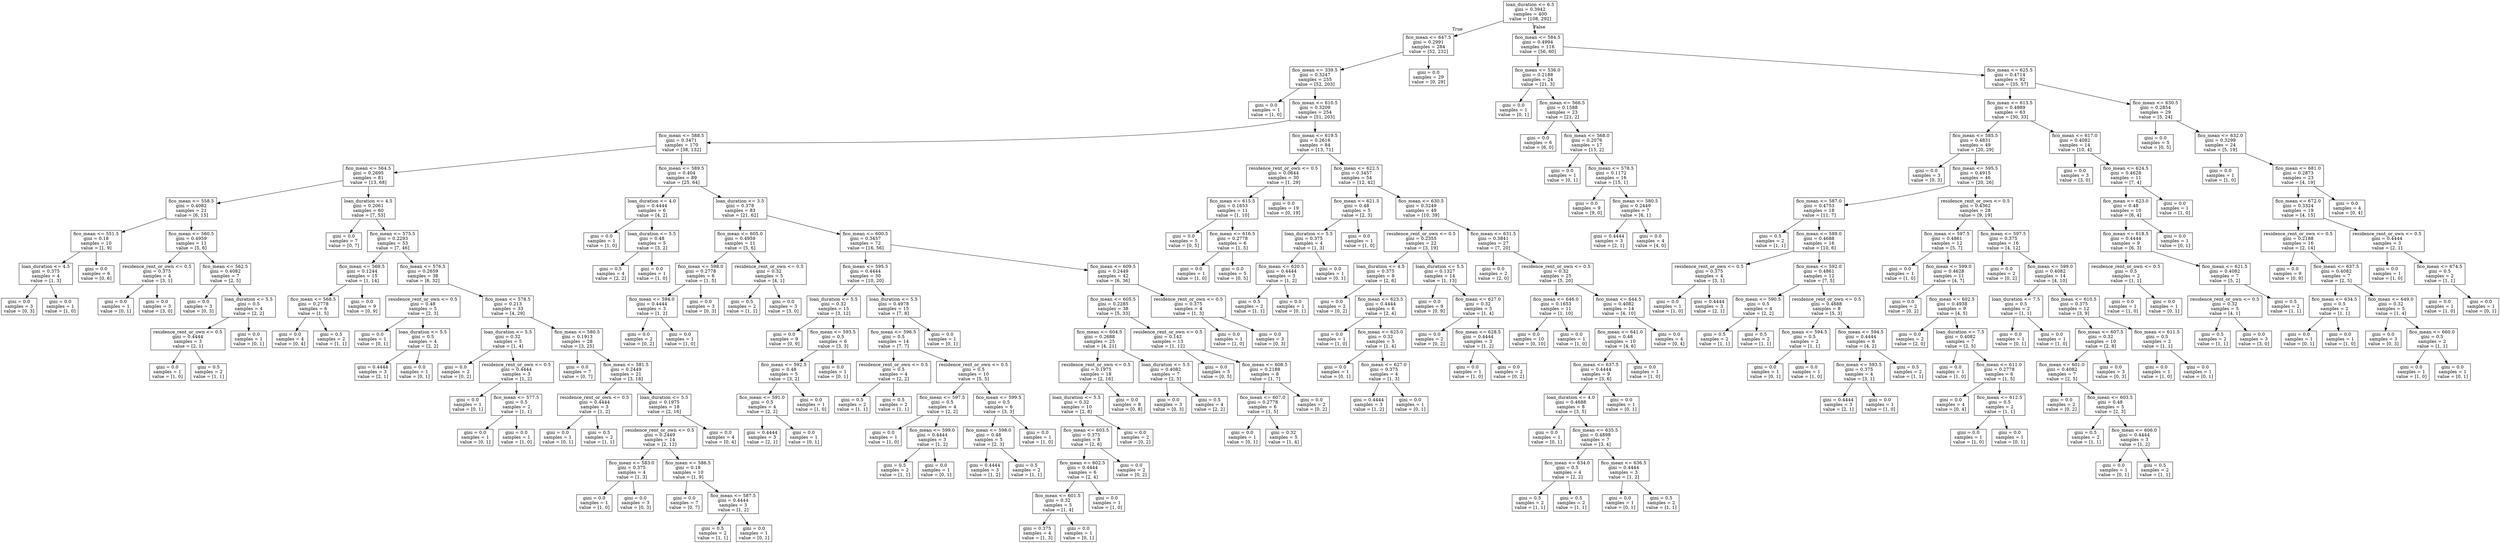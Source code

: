 digraph Tree {
node [shape=box] ;
0 [label="loan_duration <= 6.5\ngini = 0.3942\nsamples = 400\nvalue = [108, 292]"] ;
1 [label="fico_mean <= 647.5\ngini = 0.2991\nsamples = 284\nvalue = [52, 232]"] ;
0 -> 1 [labeldistance=2.5, labelangle=45, headlabel="True"] ;
2 [label="fico_mean <= 339.5\ngini = 0.3247\nsamples = 255\nvalue = [52, 203]"] ;
1 -> 2 ;
3 [label="gini = 0.0\nsamples = 1\nvalue = [1, 0]"] ;
2 -> 3 ;
4 [label="fico_mean <= 610.5\ngini = 0.3209\nsamples = 254\nvalue = [51, 203]"] ;
2 -> 4 ;
5 [label="fico_mean <= 588.5\ngini = 0.3471\nsamples = 170\nvalue = [38, 132]"] ;
4 -> 5 ;
6 [label="fico_mean <= 564.5\ngini = 0.2695\nsamples = 81\nvalue = [13, 68]"] ;
5 -> 6 ;
7 [label="fico_mean <= 558.5\ngini = 0.4082\nsamples = 21\nvalue = [6, 15]"] ;
6 -> 7 ;
8 [label="fico_mean <= 551.5\ngini = 0.18\nsamples = 10\nvalue = [1, 9]"] ;
7 -> 8 ;
9 [label="loan_duration <= 4.5\ngini = 0.375\nsamples = 4\nvalue = [1, 3]"] ;
8 -> 9 ;
10 [label="gini = 0.0\nsamples = 3\nvalue = [0, 3]"] ;
9 -> 10 ;
11 [label="gini = 0.0\nsamples = 1\nvalue = [1, 0]"] ;
9 -> 11 ;
12 [label="gini = 0.0\nsamples = 6\nvalue = [0, 6]"] ;
8 -> 12 ;
13 [label="fico_mean <= 560.5\ngini = 0.4959\nsamples = 11\nvalue = [5, 6]"] ;
7 -> 13 ;
14 [label="residence_rent_or_own <= 0.5\ngini = 0.375\nsamples = 4\nvalue = [3, 1]"] ;
13 -> 14 ;
15 [label="gini = 0.0\nsamples = 1\nvalue = [0, 1]"] ;
14 -> 15 ;
16 [label="gini = 0.0\nsamples = 3\nvalue = [3, 0]"] ;
14 -> 16 ;
17 [label="fico_mean <= 562.5\ngini = 0.4082\nsamples = 7\nvalue = [2, 5]"] ;
13 -> 17 ;
18 [label="gini = 0.0\nsamples = 3\nvalue = [0, 3]"] ;
17 -> 18 ;
19 [label="loan_duration <= 5.5\ngini = 0.5\nsamples = 4\nvalue = [2, 2]"] ;
17 -> 19 ;
20 [label="residence_rent_or_own <= 0.5\ngini = 0.4444\nsamples = 3\nvalue = [2, 1]"] ;
19 -> 20 ;
21 [label="gini = 0.0\nsamples = 1\nvalue = [1, 0]"] ;
20 -> 21 ;
22 [label="gini = 0.5\nsamples = 2\nvalue = [1, 1]"] ;
20 -> 22 ;
23 [label="gini = 0.0\nsamples = 1\nvalue = [0, 1]"] ;
19 -> 23 ;
24 [label="loan_duration <= 4.5\ngini = 0.2061\nsamples = 60\nvalue = [7, 53]"] ;
6 -> 24 ;
25 [label="gini = 0.0\nsamples = 7\nvalue = [0, 7]"] ;
24 -> 25 ;
26 [label="fico_mean <= 575.5\ngini = 0.2293\nsamples = 53\nvalue = [7, 46]"] ;
24 -> 26 ;
27 [label="fico_mean <= 569.5\ngini = 0.1244\nsamples = 15\nvalue = [1, 14]"] ;
26 -> 27 ;
28 [label="fico_mean <= 568.5\ngini = 0.2778\nsamples = 6\nvalue = [1, 5]"] ;
27 -> 28 ;
29 [label="gini = 0.0\nsamples = 4\nvalue = [0, 4]"] ;
28 -> 29 ;
30 [label="gini = 0.5\nsamples = 2\nvalue = [1, 1]"] ;
28 -> 30 ;
31 [label="gini = 0.0\nsamples = 9\nvalue = [0, 9]"] ;
27 -> 31 ;
32 [label="fico_mean <= 576.5\ngini = 0.2659\nsamples = 38\nvalue = [6, 32]"] ;
26 -> 32 ;
33 [label="residence_rent_or_own <= 0.5\ngini = 0.48\nsamples = 5\nvalue = [2, 3]"] ;
32 -> 33 ;
34 [label="gini = 0.0\nsamples = 1\nvalue = [0, 1]"] ;
33 -> 34 ;
35 [label="loan_duration <= 5.5\ngini = 0.5\nsamples = 4\nvalue = [2, 2]"] ;
33 -> 35 ;
36 [label="gini = 0.4444\nsamples = 3\nvalue = [2, 1]"] ;
35 -> 36 ;
37 [label="gini = 0.0\nsamples = 1\nvalue = [0, 1]"] ;
35 -> 37 ;
38 [label="fico_mean <= 578.5\ngini = 0.213\nsamples = 33\nvalue = [4, 29]"] ;
32 -> 38 ;
39 [label="loan_duration <= 5.5\ngini = 0.32\nsamples = 5\nvalue = [1, 4]"] ;
38 -> 39 ;
40 [label="gini = 0.0\nsamples = 2\nvalue = [0, 2]"] ;
39 -> 40 ;
41 [label="residence_rent_or_own <= 0.5\ngini = 0.4444\nsamples = 3\nvalue = [1, 2]"] ;
39 -> 41 ;
42 [label="gini = 0.0\nsamples = 1\nvalue = [0, 1]"] ;
41 -> 42 ;
43 [label="fico_mean <= 577.5\ngini = 0.5\nsamples = 2\nvalue = [1, 1]"] ;
41 -> 43 ;
44 [label="gini = 0.0\nsamples = 1\nvalue = [0, 1]"] ;
43 -> 44 ;
45 [label="gini = 0.0\nsamples = 1\nvalue = [1, 0]"] ;
43 -> 45 ;
46 [label="fico_mean <= 580.5\ngini = 0.1913\nsamples = 28\nvalue = [3, 25]"] ;
38 -> 46 ;
47 [label="gini = 0.0\nsamples = 7\nvalue = [0, 7]"] ;
46 -> 47 ;
48 [label="fico_mean <= 581.5\ngini = 0.2449\nsamples = 21\nvalue = [3, 18]"] ;
46 -> 48 ;
49 [label="residence_rent_or_own <= 0.5\ngini = 0.4444\nsamples = 3\nvalue = [1, 2]"] ;
48 -> 49 ;
50 [label="gini = 0.0\nsamples = 1\nvalue = [0, 1]"] ;
49 -> 50 ;
51 [label="gini = 0.5\nsamples = 2\nvalue = [1, 1]"] ;
49 -> 51 ;
52 [label="loan_duration <= 5.5\ngini = 0.1975\nsamples = 18\nvalue = [2, 16]"] ;
48 -> 52 ;
53 [label="residence_rent_or_own <= 0.5\ngini = 0.2449\nsamples = 14\nvalue = [2, 12]"] ;
52 -> 53 ;
54 [label="fico_mean <= 583.0\ngini = 0.375\nsamples = 4\nvalue = [1, 3]"] ;
53 -> 54 ;
55 [label="gini = 0.0\nsamples = 1\nvalue = [1, 0]"] ;
54 -> 55 ;
56 [label="gini = 0.0\nsamples = 3\nvalue = [0, 3]"] ;
54 -> 56 ;
57 [label="fico_mean <= 586.5\ngini = 0.18\nsamples = 10\nvalue = [1, 9]"] ;
53 -> 57 ;
58 [label="gini = 0.0\nsamples = 7\nvalue = [0, 7]"] ;
57 -> 58 ;
59 [label="fico_mean <= 587.5\ngini = 0.4444\nsamples = 3\nvalue = [1, 2]"] ;
57 -> 59 ;
60 [label="gini = 0.5\nsamples = 2\nvalue = [1, 1]"] ;
59 -> 60 ;
61 [label="gini = 0.0\nsamples = 1\nvalue = [0, 1]"] ;
59 -> 61 ;
62 [label="gini = 0.0\nsamples = 4\nvalue = [0, 4]"] ;
52 -> 62 ;
63 [label="fico_mean <= 589.5\ngini = 0.404\nsamples = 89\nvalue = [25, 64]"] ;
5 -> 63 ;
64 [label="loan_duration <= 4.0\ngini = 0.4444\nsamples = 6\nvalue = [4, 2]"] ;
63 -> 64 ;
65 [label="gini = 0.0\nsamples = 1\nvalue = [1, 0]"] ;
64 -> 65 ;
66 [label="loan_duration <= 5.5\ngini = 0.48\nsamples = 5\nvalue = [3, 2]"] ;
64 -> 66 ;
67 [label="gini = 0.5\nsamples = 4\nvalue = [2, 2]"] ;
66 -> 67 ;
68 [label="gini = 0.0\nsamples = 1\nvalue = [1, 0]"] ;
66 -> 68 ;
69 [label="loan_duration <= 3.5\ngini = 0.378\nsamples = 83\nvalue = [21, 62]"] ;
63 -> 69 ;
70 [label="fico_mean <= 605.0\ngini = 0.4959\nsamples = 11\nvalue = [5, 6]"] ;
69 -> 70 ;
71 [label="fico_mean <= 598.0\ngini = 0.2778\nsamples = 6\nvalue = [1, 5]"] ;
70 -> 71 ;
72 [label="fico_mean <= 594.0\ngini = 0.4444\nsamples = 3\nvalue = [1, 2]"] ;
71 -> 72 ;
73 [label="gini = 0.0\nsamples = 2\nvalue = [0, 2]"] ;
72 -> 73 ;
74 [label="gini = 0.0\nsamples = 1\nvalue = [1, 0]"] ;
72 -> 74 ;
75 [label="gini = 0.0\nsamples = 3\nvalue = [0, 3]"] ;
71 -> 75 ;
76 [label="residence_rent_or_own <= 0.5\ngini = 0.32\nsamples = 5\nvalue = [4, 1]"] ;
70 -> 76 ;
77 [label="gini = 0.5\nsamples = 2\nvalue = [1, 1]"] ;
76 -> 77 ;
78 [label="gini = 0.0\nsamples = 3\nvalue = [3, 0]"] ;
76 -> 78 ;
79 [label="fico_mean <= 600.5\ngini = 0.3457\nsamples = 72\nvalue = [16, 56]"] ;
69 -> 79 ;
80 [label="fico_mean <= 595.5\ngini = 0.4444\nsamples = 30\nvalue = [10, 20]"] ;
79 -> 80 ;
81 [label="loan_duration <= 5.5\ngini = 0.32\nsamples = 15\nvalue = [3, 12]"] ;
80 -> 81 ;
82 [label="gini = 0.0\nsamples = 9\nvalue = [0, 9]"] ;
81 -> 82 ;
83 [label="fico_mean <= 593.5\ngini = 0.5\nsamples = 6\nvalue = [3, 3]"] ;
81 -> 83 ;
84 [label="fico_mean <= 592.5\ngini = 0.48\nsamples = 5\nvalue = [3, 2]"] ;
83 -> 84 ;
85 [label="fico_mean <= 591.0\ngini = 0.5\nsamples = 4\nvalue = [2, 2]"] ;
84 -> 85 ;
86 [label="gini = 0.4444\nsamples = 3\nvalue = [2, 1]"] ;
85 -> 86 ;
87 [label="gini = 0.0\nsamples = 1\nvalue = [0, 1]"] ;
85 -> 87 ;
88 [label="gini = 0.0\nsamples = 1\nvalue = [1, 0]"] ;
84 -> 88 ;
89 [label="gini = 0.0\nsamples = 1\nvalue = [0, 1]"] ;
83 -> 89 ;
90 [label="loan_duration <= 5.5\ngini = 0.4978\nsamples = 15\nvalue = [7, 8]"] ;
80 -> 90 ;
91 [label="fico_mean <= 596.5\ngini = 0.5\nsamples = 14\nvalue = [7, 7]"] ;
90 -> 91 ;
92 [label="residence_rent_or_own <= 0.5\ngini = 0.5\nsamples = 4\nvalue = [2, 2]"] ;
91 -> 92 ;
93 [label="gini = 0.5\nsamples = 2\nvalue = [1, 1]"] ;
92 -> 93 ;
94 [label="gini = 0.5\nsamples = 2\nvalue = [1, 1]"] ;
92 -> 94 ;
95 [label="residence_rent_or_own <= 0.5\ngini = 0.5\nsamples = 10\nvalue = [5, 5]"] ;
91 -> 95 ;
96 [label="fico_mean <= 597.5\ngini = 0.5\nsamples = 4\nvalue = [2, 2]"] ;
95 -> 96 ;
97 [label="gini = 0.0\nsamples = 1\nvalue = [1, 0]"] ;
96 -> 97 ;
98 [label="fico_mean <= 599.0\ngini = 0.4444\nsamples = 3\nvalue = [1, 2]"] ;
96 -> 98 ;
99 [label="gini = 0.5\nsamples = 2\nvalue = [1, 1]"] ;
98 -> 99 ;
100 [label="gini = 0.0\nsamples = 1\nvalue = [0, 1]"] ;
98 -> 100 ;
101 [label="fico_mean <= 599.5\ngini = 0.5\nsamples = 6\nvalue = [3, 3]"] ;
95 -> 101 ;
102 [label="fico_mean <= 598.0\ngini = 0.48\nsamples = 5\nvalue = [2, 3]"] ;
101 -> 102 ;
103 [label="gini = 0.4444\nsamples = 3\nvalue = [1, 2]"] ;
102 -> 103 ;
104 [label="gini = 0.5\nsamples = 2\nvalue = [1, 1]"] ;
102 -> 104 ;
105 [label="gini = 0.0\nsamples = 1\nvalue = [1, 0]"] ;
101 -> 105 ;
106 [label="gini = 0.0\nsamples = 1\nvalue = [0, 1]"] ;
90 -> 106 ;
107 [label="fico_mean <= 609.5\ngini = 0.2449\nsamples = 42\nvalue = [6, 36]"] ;
79 -> 107 ;
108 [label="fico_mean <= 605.5\ngini = 0.2285\nsamples = 38\nvalue = [5, 33]"] ;
107 -> 108 ;
109 [label="fico_mean <= 604.5\ngini = 0.2688\nsamples = 25\nvalue = [4, 21]"] ;
108 -> 109 ;
110 [label="residence_rent_or_own <= 0.5\ngini = 0.1975\nsamples = 18\nvalue = [2, 16]"] ;
109 -> 110 ;
111 [label="loan_duration <= 5.5\ngini = 0.32\nsamples = 10\nvalue = [2, 8]"] ;
110 -> 111 ;
112 [label="fico_mean <= 603.5\ngini = 0.375\nsamples = 8\nvalue = [2, 6]"] ;
111 -> 112 ;
113 [label="fico_mean <= 602.5\ngini = 0.4444\nsamples = 6\nvalue = [2, 4]"] ;
112 -> 113 ;
114 [label="fico_mean <= 601.5\ngini = 0.32\nsamples = 5\nvalue = [1, 4]"] ;
113 -> 114 ;
115 [label="gini = 0.375\nsamples = 4\nvalue = [1, 3]"] ;
114 -> 115 ;
116 [label="gini = 0.0\nsamples = 1\nvalue = [0, 1]"] ;
114 -> 116 ;
117 [label="gini = 0.0\nsamples = 1\nvalue = [1, 0]"] ;
113 -> 117 ;
118 [label="gini = 0.0\nsamples = 2\nvalue = [0, 2]"] ;
112 -> 118 ;
119 [label="gini = 0.0\nsamples = 2\nvalue = [0, 2]"] ;
111 -> 119 ;
120 [label="gini = 0.0\nsamples = 8\nvalue = [0, 8]"] ;
110 -> 120 ;
121 [label="loan_duration <= 5.5\ngini = 0.4082\nsamples = 7\nvalue = [2, 5]"] ;
109 -> 121 ;
122 [label="gini = 0.0\nsamples = 3\nvalue = [0, 3]"] ;
121 -> 122 ;
123 [label="gini = 0.5\nsamples = 4\nvalue = [2, 2]"] ;
121 -> 123 ;
124 [label="residence_rent_or_own <= 0.5\ngini = 0.142\nsamples = 13\nvalue = [1, 12]"] ;
108 -> 124 ;
125 [label="gini = 0.0\nsamples = 5\nvalue = [0, 5]"] ;
124 -> 125 ;
126 [label="fico_mean <= 608.5\ngini = 0.2188\nsamples = 8\nvalue = [1, 7]"] ;
124 -> 126 ;
127 [label="fico_mean <= 607.0\ngini = 0.2778\nsamples = 6\nvalue = [1, 5]"] ;
126 -> 127 ;
128 [label="gini = 0.0\nsamples = 1\nvalue = [0, 1]"] ;
127 -> 128 ;
129 [label="gini = 0.32\nsamples = 5\nvalue = [1, 4]"] ;
127 -> 129 ;
130 [label="gini = 0.0\nsamples = 2\nvalue = [0, 2]"] ;
126 -> 130 ;
131 [label="residence_rent_or_own <= 0.5\ngini = 0.375\nsamples = 4\nvalue = [1, 3]"] ;
107 -> 131 ;
132 [label="gini = 0.0\nsamples = 1\nvalue = [1, 0]"] ;
131 -> 132 ;
133 [label="gini = 0.0\nsamples = 3\nvalue = [0, 3]"] ;
131 -> 133 ;
134 [label="fico_mean <= 619.5\ngini = 0.2616\nsamples = 84\nvalue = [13, 71]"] ;
4 -> 134 ;
135 [label="residence_rent_or_own <= 0.5\ngini = 0.0644\nsamples = 30\nvalue = [1, 29]"] ;
134 -> 135 ;
136 [label="fico_mean <= 615.5\ngini = 0.1653\nsamples = 11\nvalue = [1, 10]"] ;
135 -> 136 ;
137 [label="gini = 0.0\nsamples = 5\nvalue = [0, 5]"] ;
136 -> 137 ;
138 [label="fico_mean <= 616.5\ngini = 0.2778\nsamples = 6\nvalue = [1, 5]"] ;
136 -> 138 ;
139 [label="gini = 0.0\nsamples = 1\nvalue = [1, 0]"] ;
138 -> 139 ;
140 [label="gini = 0.0\nsamples = 5\nvalue = [0, 5]"] ;
138 -> 140 ;
141 [label="gini = 0.0\nsamples = 19\nvalue = [0, 19]"] ;
135 -> 141 ;
142 [label="fico_mean <= 622.5\ngini = 0.3457\nsamples = 54\nvalue = [12, 42]"] ;
134 -> 142 ;
143 [label="fico_mean <= 621.5\ngini = 0.48\nsamples = 5\nvalue = [2, 3]"] ;
142 -> 143 ;
144 [label="loan_duration <= 5.5\ngini = 0.375\nsamples = 4\nvalue = [1, 3]"] ;
143 -> 144 ;
145 [label="fico_mean <= 620.5\ngini = 0.4444\nsamples = 3\nvalue = [1, 2]"] ;
144 -> 145 ;
146 [label="gini = 0.5\nsamples = 2\nvalue = [1, 1]"] ;
145 -> 146 ;
147 [label="gini = 0.0\nsamples = 1\nvalue = [0, 1]"] ;
145 -> 147 ;
148 [label="gini = 0.0\nsamples = 1\nvalue = [0, 1]"] ;
144 -> 148 ;
149 [label="gini = 0.0\nsamples = 1\nvalue = [1, 0]"] ;
143 -> 149 ;
150 [label="fico_mean <= 630.5\ngini = 0.3249\nsamples = 49\nvalue = [10, 39]"] ;
142 -> 150 ;
151 [label="residence_rent_or_own <= 0.5\ngini = 0.2355\nsamples = 22\nvalue = [3, 19]"] ;
150 -> 151 ;
152 [label="loan_duration <= 4.5\ngini = 0.375\nsamples = 8\nvalue = [2, 6]"] ;
151 -> 152 ;
153 [label="gini = 0.0\nsamples = 2\nvalue = [0, 2]"] ;
152 -> 153 ;
154 [label="fico_mean <= 623.5\ngini = 0.4444\nsamples = 6\nvalue = [2, 4]"] ;
152 -> 154 ;
155 [label="gini = 0.0\nsamples = 1\nvalue = [1, 0]"] ;
154 -> 155 ;
156 [label="fico_mean <= 625.0\ngini = 0.32\nsamples = 5\nvalue = [1, 4]"] ;
154 -> 156 ;
157 [label="gini = 0.0\nsamples = 1\nvalue = [0, 1]"] ;
156 -> 157 ;
158 [label="fico_mean <= 627.0\ngini = 0.375\nsamples = 4\nvalue = [1, 3]"] ;
156 -> 158 ;
159 [label="gini = 0.4444\nsamples = 3\nvalue = [1, 2]"] ;
158 -> 159 ;
160 [label="gini = 0.0\nsamples = 1\nvalue = [0, 1]"] ;
158 -> 160 ;
161 [label="loan_duration <= 5.5\ngini = 0.1327\nsamples = 14\nvalue = [1, 13]"] ;
151 -> 161 ;
162 [label="gini = 0.0\nsamples = 9\nvalue = [0, 9]"] ;
161 -> 162 ;
163 [label="fico_mean <= 627.0\ngini = 0.32\nsamples = 5\nvalue = [1, 4]"] ;
161 -> 163 ;
164 [label="gini = 0.0\nsamples = 2\nvalue = [0, 2]"] ;
163 -> 164 ;
165 [label="fico_mean <= 628.5\ngini = 0.4444\nsamples = 3\nvalue = [1, 2]"] ;
163 -> 165 ;
166 [label="gini = 0.0\nsamples = 1\nvalue = [1, 0]"] ;
165 -> 166 ;
167 [label="gini = 0.0\nsamples = 2\nvalue = [0, 2]"] ;
165 -> 167 ;
168 [label="fico_mean <= 631.5\ngini = 0.3841\nsamples = 27\nvalue = [7, 20]"] ;
150 -> 168 ;
169 [label="gini = 0.0\nsamples = 2\nvalue = [2, 0]"] ;
168 -> 169 ;
170 [label="residence_rent_or_own <= 0.5\ngini = 0.32\nsamples = 25\nvalue = [5, 20]"] ;
168 -> 170 ;
171 [label="fico_mean <= 646.0\ngini = 0.1653\nsamples = 11\nvalue = [1, 10]"] ;
170 -> 171 ;
172 [label="gini = 0.0\nsamples = 10\nvalue = [0, 10]"] ;
171 -> 172 ;
173 [label="gini = 0.0\nsamples = 1\nvalue = [1, 0]"] ;
171 -> 173 ;
174 [label="fico_mean <= 644.5\ngini = 0.4082\nsamples = 14\nvalue = [4, 10]"] ;
170 -> 174 ;
175 [label="fico_mean <= 641.0\ngini = 0.48\nsamples = 10\nvalue = [4, 6]"] ;
174 -> 175 ;
176 [label="fico_mean <= 637.5\ngini = 0.4444\nsamples = 9\nvalue = [3, 6]"] ;
175 -> 176 ;
177 [label="loan_duration <= 4.0\ngini = 0.4688\nsamples = 8\nvalue = [3, 5]"] ;
176 -> 177 ;
178 [label="gini = 0.0\nsamples = 1\nvalue = [0, 1]"] ;
177 -> 178 ;
179 [label="fico_mean <= 635.5\ngini = 0.4898\nsamples = 7\nvalue = [3, 4]"] ;
177 -> 179 ;
180 [label="fico_mean <= 634.0\ngini = 0.5\nsamples = 4\nvalue = [2, 2]"] ;
179 -> 180 ;
181 [label="gini = 0.5\nsamples = 2\nvalue = [1, 1]"] ;
180 -> 181 ;
182 [label="gini = 0.5\nsamples = 2\nvalue = [1, 1]"] ;
180 -> 182 ;
183 [label="fico_mean <= 636.5\ngini = 0.4444\nsamples = 3\nvalue = [1, 2]"] ;
179 -> 183 ;
184 [label="gini = 0.0\nsamples = 1\nvalue = [0, 1]"] ;
183 -> 184 ;
185 [label="gini = 0.5\nsamples = 2\nvalue = [1, 1]"] ;
183 -> 185 ;
186 [label="gini = 0.0\nsamples = 1\nvalue = [0, 1]"] ;
176 -> 186 ;
187 [label="gini = 0.0\nsamples = 1\nvalue = [1, 0]"] ;
175 -> 187 ;
188 [label="gini = 0.0\nsamples = 4\nvalue = [0, 4]"] ;
174 -> 188 ;
189 [label="gini = 0.0\nsamples = 29\nvalue = [0, 29]"] ;
1 -> 189 ;
190 [label="fico_mean <= 584.5\ngini = 0.4994\nsamples = 116\nvalue = [56, 60]"] ;
0 -> 190 [labeldistance=2.5, labelangle=-45, headlabel="False"] ;
191 [label="fico_mean <= 536.0\ngini = 0.2188\nsamples = 24\nvalue = [21, 3]"] ;
190 -> 191 ;
192 [label="gini = 0.0\nsamples = 1\nvalue = [0, 1]"] ;
191 -> 192 ;
193 [label="fico_mean <= 566.5\ngini = 0.1588\nsamples = 23\nvalue = [21, 2]"] ;
191 -> 193 ;
194 [label="gini = 0.0\nsamples = 6\nvalue = [6, 0]"] ;
193 -> 194 ;
195 [label="fico_mean <= 568.0\ngini = 0.2076\nsamples = 17\nvalue = [15, 2]"] ;
193 -> 195 ;
196 [label="gini = 0.0\nsamples = 1\nvalue = [0, 1]"] ;
195 -> 196 ;
197 [label="fico_mean <= 578.5\ngini = 0.1172\nsamples = 16\nvalue = [15, 1]"] ;
195 -> 197 ;
198 [label="gini = 0.0\nsamples = 9\nvalue = [9, 0]"] ;
197 -> 198 ;
199 [label="fico_mean <= 580.5\ngini = 0.2449\nsamples = 7\nvalue = [6, 1]"] ;
197 -> 199 ;
200 [label="gini = 0.4444\nsamples = 3\nvalue = [2, 1]"] ;
199 -> 200 ;
201 [label="gini = 0.0\nsamples = 4\nvalue = [4, 0]"] ;
199 -> 201 ;
202 [label="fico_mean <= 625.5\ngini = 0.4714\nsamples = 92\nvalue = [35, 57]"] ;
190 -> 202 ;
203 [label="fico_mean <= 613.5\ngini = 0.4989\nsamples = 63\nvalue = [30, 33]"] ;
202 -> 203 ;
204 [label="fico_mean <= 585.5\ngini = 0.4831\nsamples = 49\nvalue = [20, 29]"] ;
203 -> 204 ;
205 [label="gini = 0.0\nsamples = 3\nvalue = [0, 3]"] ;
204 -> 205 ;
206 [label="fico_mean <= 595.5\ngini = 0.4915\nsamples = 46\nvalue = [20, 26]"] ;
204 -> 206 ;
207 [label="fico_mean <= 587.0\ngini = 0.4753\nsamples = 18\nvalue = [11, 7]"] ;
206 -> 207 ;
208 [label="gini = 0.5\nsamples = 2\nvalue = [1, 1]"] ;
207 -> 208 ;
209 [label="fico_mean <= 589.0\ngini = 0.4688\nsamples = 16\nvalue = [10, 6]"] ;
207 -> 209 ;
210 [label="residence_rent_or_own <= 0.5\ngini = 0.375\nsamples = 4\nvalue = [3, 1]"] ;
209 -> 210 ;
211 [label="gini = 0.0\nsamples = 1\nvalue = [1, 0]"] ;
210 -> 211 ;
212 [label="gini = 0.4444\nsamples = 3\nvalue = [2, 1]"] ;
210 -> 212 ;
213 [label="fico_mean <= 592.0\ngini = 0.4861\nsamples = 12\nvalue = [7, 5]"] ;
209 -> 213 ;
214 [label="fico_mean <= 590.5\ngini = 0.5\nsamples = 4\nvalue = [2, 2]"] ;
213 -> 214 ;
215 [label="gini = 0.5\nsamples = 2\nvalue = [1, 1]"] ;
214 -> 215 ;
216 [label="gini = 0.5\nsamples = 2\nvalue = [1, 1]"] ;
214 -> 216 ;
217 [label="residence_rent_or_own <= 0.5\ngini = 0.4688\nsamples = 8\nvalue = [5, 3]"] ;
213 -> 217 ;
218 [label="fico_mean <= 594.5\ngini = 0.5\nsamples = 2\nvalue = [1, 1]"] ;
217 -> 218 ;
219 [label="gini = 0.0\nsamples = 1\nvalue = [0, 1]"] ;
218 -> 219 ;
220 [label="gini = 0.0\nsamples = 1\nvalue = [1, 0]"] ;
218 -> 220 ;
221 [label="fico_mean <= 594.5\ngini = 0.4444\nsamples = 6\nvalue = [4, 2]"] ;
217 -> 221 ;
222 [label="fico_mean <= 593.5\ngini = 0.375\nsamples = 4\nvalue = [3, 1]"] ;
221 -> 222 ;
223 [label="gini = 0.4444\nsamples = 3\nvalue = [2, 1]"] ;
222 -> 223 ;
224 [label="gini = 0.0\nsamples = 1\nvalue = [1, 0]"] ;
222 -> 224 ;
225 [label="gini = 0.5\nsamples = 2\nvalue = [1, 1]"] ;
221 -> 225 ;
226 [label="residence_rent_or_own <= 0.5\ngini = 0.4362\nsamples = 28\nvalue = [9, 19]"] ;
206 -> 226 ;
227 [label="fico_mean <= 597.5\ngini = 0.4861\nsamples = 12\nvalue = [5, 7]"] ;
226 -> 227 ;
228 [label="gini = 0.0\nsamples = 1\nvalue = [1, 0]"] ;
227 -> 228 ;
229 [label="fico_mean <= 599.0\ngini = 0.4628\nsamples = 11\nvalue = [4, 7]"] ;
227 -> 229 ;
230 [label="gini = 0.0\nsamples = 2\nvalue = [0, 2]"] ;
229 -> 230 ;
231 [label="fico_mean <= 602.5\ngini = 0.4938\nsamples = 9\nvalue = [4, 5]"] ;
229 -> 231 ;
232 [label="gini = 0.0\nsamples = 2\nvalue = [2, 0]"] ;
231 -> 232 ;
233 [label="loan_duration <= 7.5\ngini = 0.4082\nsamples = 7\nvalue = [2, 5]"] ;
231 -> 233 ;
234 [label="gini = 0.0\nsamples = 1\nvalue = [1, 0]"] ;
233 -> 234 ;
235 [label="fico_mean <= 611.0\ngini = 0.2778\nsamples = 6\nvalue = [1, 5]"] ;
233 -> 235 ;
236 [label="gini = 0.0\nsamples = 4\nvalue = [0, 4]"] ;
235 -> 236 ;
237 [label="fico_mean <= 612.5\ngini = 0.5\nsamples = 2\nvalue = [1, 1]"] ;
235 -> 237 ;
238 [label="gini = 0.0\nsamples = 1\nvalue = [1, 0]"] ;
237 -> 238 ;
239 [label="gini = 0.0\nsamples = 1\nvalue = [0, 1]"] ;
237 -> 239 ;
240 [label="fico_mean <= 597.5\ngini = 0.375\nsamples = 16\nvalue = [4, 12]"] ;
226 -> 240 ;
241 [label="gini = 0.0\nsamples = 2\nvalue = [0, 2]"] ;
240 -> 241 ;
242 [label="fico_mean <= 599.0\ngini = 0.4082\nsamples = 14\nvalue = [4, 10]"] ;
240 -> 242 ;
243 [label="loan_duration <= 7.5\ngini = 0.5\nsamples = 2\nvalue = [1, 1]"] ;
242 -> 243 ;
244 [label="gini = 0.0\nsamples = 1\nvalue = [0, 1]"] ;
243 -> 244 ;
245 [label="gini = 0.0\nsamples = 1\nvalue = [1, 0]"] ;
243 -> 245 ;
246 [label="fico_mean <= 610.5\ngini = 0.375\nsamples = 12\nvalue = [3, 9]"] ;
242 -> 246 ;
247 [label="fico_mean <= 607.5\ngini = 0.32\nsamples = 10\nvalue = [2, 8]"] ;
246 -> 247 ;
248 [label="fico_mean <= 601.0\ngini = 0.4082\nsamples = 7\nvalue = [2, 5]"] ;
247 -> 248 ;
249 [label="gini = 0.0\nsamples = 2\nvalue = [0, 2]"] ;
248 -> 249 ;
250 [label="fico_mean <= 603.5\ngini = 0.48\nsamples = 5\nvalue = [2, 3]"] ;
248 -> 250 ;
251 [label="gini = 0.5\nsamples = 2\nvalue = [1, 1]"] ;
250 -> 251 ;
252 [label="fico_mean <= 606.0\ngini = 0.4444\nsamples = 3\nvalue = [1, 2]"] ;
250 -> 252 ;
253 [label="gini = 0.0\nsamples = 1\nvalue = [0, 1]"] ;
252 -> 253 ;
254 [label="gini = 0.5\nsamples = 2\nvalue = [1, 1]"] ;
252 -> 254 ;
255 [label="gini = 0.0\nsamples = 3\nvalue = [0, 3]"] ;
247 -> 255 ;
256 [label="fico_mean <= 611.5\ngini = 0.5\nsamples = 2\nvalue = [1, 1]"] ;
246 -> 256 ;
257 [label="gini = 0.0\nsamples = 1\nvalue = [1, 0]"] ;
256 -> 257 ;
258 [label="gini = 0.0\nsamples = 1\nvalue = [0, 1]"] ;
256 -> 258 ;
259 [label="fico_mean <= 617.0\ngini = 0.4082\nsamples = 14\nvalue = [10, 4]"] ;
203 -> 259 ;
260 [label="gini = 0.0\nsamples = 3\nvalue = [3, 0]"] ;
259 -> 260 ;
261 [label="fico_mean <= 624.5\ngini = 0.4628\nsamples = 11\nvalue = [7, 4]"] ;
259 -> 261 ;
262 [label="fico_mean <= 623.0\ngini = 0.48\nsamples = 10\nvalue = [6, 4]"] ;
261 -> 262 ;
263 [label="fico_mean <= 618.5\ngini = 0.4444\nsamples = 9\nvalue = [6, 3]"] ;
262 -> 263 ;
264 [label="residence_rent_or_own <= 0.5\ngini = 0.5\nsamples = 2\nvalue = [1, 1]"] ;
263 -> 264 ;
265 [label="gini = 0.0\nsamples = 1\nvalue = [1, 0]"] ;
264 -> 265 ;
266 [label="gini = 0.0\nsamples = 1\nvalue = [0, 1]"] ;
264 -> 266 ;
267 [label="fico_mean <= 621.5\ngini = 0.4082\nsamples = 7\nvalue = [5, 2]"] ;
263 -> 267 ;
268 [label="residence_rent_or_own <= 0.5\ngini = 0.32\nsamples = 5\nvalue = [4, 1]"] ;
267 -> 268 ;
269 [label="gini = 0.5\nsamples = 2\nvalue = [1, 1]"] ;
268 -> 269 ;
270 [label="gini = 0.0\nsamples = 3\nvalue = [3, 0]"] ;
268 -> 270 ;
271 [label="gini = 0.5\nsamples = 2\nvalue = [1, 1]"] ;
267 -> 271 ;
272 [label="gini = 0.0\nsamples = 1\nvalue = [0, 1]"] ;
262 -> 272 ;
273 [label="gini = 0.0\nsamples = 1\nvalue = [1, 0]"] ;
261 -> 273 ;
274 [label="fico_mean <= 630.5\ngini = 0.2854\nsamples = 29\nvalue = [5, 24]"] ;
202 -> 274 ;
275 [label="gini = 0.0\nsamples = 5\nvalue = [0, 5]"] ;
274 -> 275 ;
276 [label="fico_mean <= 632.0\ngini = 0.3299\nsamples = 24\nvalue = [5, 19]"] ;
274 -> 276 ;
277 [label="gini = 0.0\nsamples = 1\nvalue = [1, 0]"] ;
276 -> 277 ;
278 [label="fico_mean <= 681.0\ngini = 0.2873\nsamples = 23\nvalue = [4, 19]"] ;
276 -> 278 ;
279 [label="fico_mean <= 672.0\ngini = 0.3324\nsamples = 19\nvalue = [4, 15]"] ;
278 -> 279 ;
280 [label="residence_rent_or_own <= 0.5\ngini = 0.2188\nsamples = 16\nvalue = [2, 14]"] ;
279 -> 280 ;
281 [label="gini = 0.0\nsamples = 9\nvalue = [0, 9]"] ;
280 -> 281 ;
282 [label="fico_mean <= 637.5\ngini = 0.4082\nsamples = 7\nvalue = [2, 5]"] ;
280 -> 282 ;
283 [label="fico_mean <= 634.5\ngini = 0.5\nsamples = 2\nvalue = [1, 1]"] ;
282 -> 283 ;
284 [label="gini = 0.0\nsamples = 1\nvalue = [0, 1]"] ;
283 -> 284 ;
285 [label="gini = 0.0\nsamples = 1\nvalue = [1, 0]"] ;
283 -> 285 ;
286 [label="fico_mean <= 649.0\ngini = 0.32\nsamples = 5\nvalue = [1, 4]"] ;
282 -> 286 ;
287 [label="gini = 0.0\nsamples = 3\nvalue = [0, 3]"] ;
286 -> 287 ;
288 [label="fico_mean <= 660.0\ngini = 0.5\nsamples = 2\nvalue = [1, 1]"] ;
286 -> 288 ;
289 [label="gini = 0.0\nsamples = 1\nvalue = [1, 0]"] ;
288 -> 289 ;
290 [label="gini = 0.0\nsamples = 1\nvalue = [0, 1]"] ;
288 -> 290 ;
291 [label="residence_rent_or_own <= 0.5\ngini = 0.4444\nsamples = 3\nvalue = [2, 1]"] ;
279 -> 291 ;
292 [label="gini = 0.0\nsamples = 1\nvalue = [1, 0]"] ;
291 -> 292 ;
293 [label="fico_mean <= 674.5\ngini = 0.5\nsamples = 2\nvalue = [1, 1]"] ;
291 -> 293 ;
294 [label="gini = 0.0\nsamples = 1\nvalue = [1, 0]"] ;
293 -> 294 ;
295 [label="gini = 0.0\nsamples = 1\nvalue = [0, 1]"] ;
293 -> 295 ;
296 [label="gini = 0.0\nsamples = 4\nvalue = [0, 4]"] ;
278 -> 296 ;
}